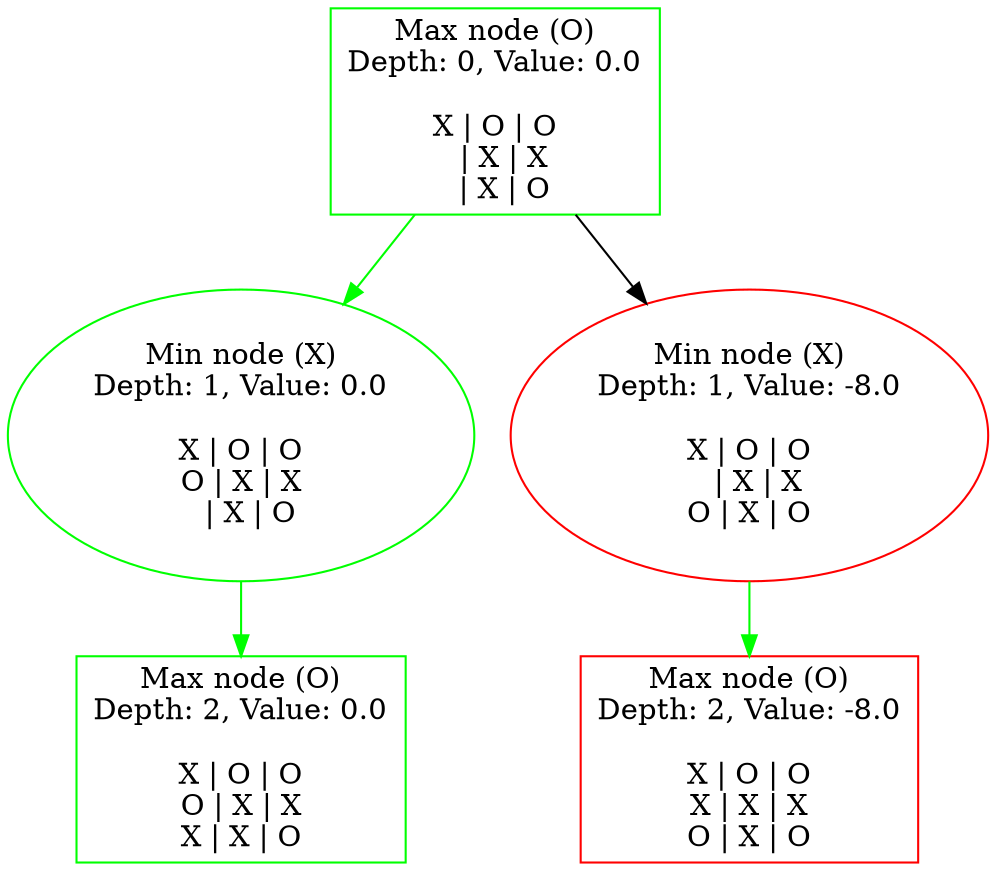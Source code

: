 // The tree
strict digraph {
	692493860 [label="Max node (O)
Depth: 0, Value: 0.0

X | O | O
  | X | X
  | X | O" color=green shape=box]
	692493860 -> 743404607 [color=green]
	692493860 -> 128204388 [color=black]
	743404607 [label="Min node (X)
Depth: 1, Value: 0.0

X | O | O
O | X | X
  | X | O" color=green shape=ellipse]
	743404607 -> 810034896 [color=green]
	810034896 [label="Max node (O)
Depth: 2, Value: 0.0

X | O | O
O | X | X
X | X | O" color=green shape=box]
	128204388 [label="Min node (X)
Depth: 1, Value: -8.0

X | O | O
  | X | X
O | X | O" color=red shape=ellipse]
	128204388 -> 490206685 [color=green]
	490206685 [label="Max node (O)
Depth: 2, Value: -8.0

X | O | O
X | X | X
O | X | O" color=red shape=box]
}
